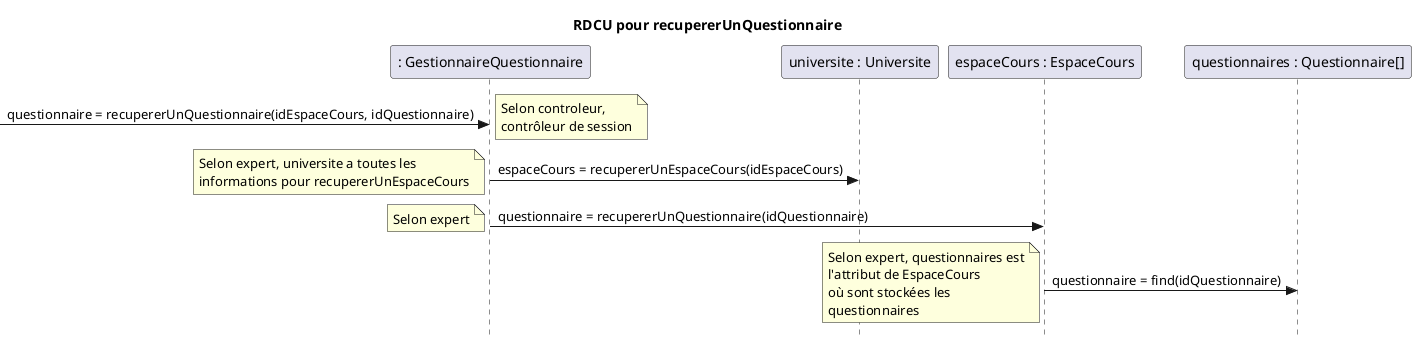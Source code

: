 @startuml recupererUnQuestionnaire
skinparam style strictuml
skinparam defaultfontname Verdana
title RDCU pour recupererUnQuestionnaire
participant ": GestionnaireQuestionnaire" as gestionnaireQuestion
participant "universite : Universite" as universite
participant "espaceCours : EspaceCours" as cours
participant "questionnaires : Questionnaire[]" as questionnaires

-> gestionnaireQuestion : questionnaire = recupererUnQuestionnaire(idEspaceCours, idQuestionnaire)
note left : Selon controleur,\ncontrôleur de session
gestionnaireQuestion -> universite : espaceCours = recupererUnEspaceCours(idEspaceCours)
note left : Selon expert, universite a toutes les\ninformations pour recupererUnEspaceCours
gestionnaireQuestion -> cours : questionnaire = recupererUnQuestionnaire(idQuestionnaire)
note left : Selon expert
cours -> questionnaires : questionnaire = find(idQuestionnaire)
note left : Selon expert, questionnaires est\nl'attribut de EspaceCours\noù sont stockées les\nquestionnaires
@enduml